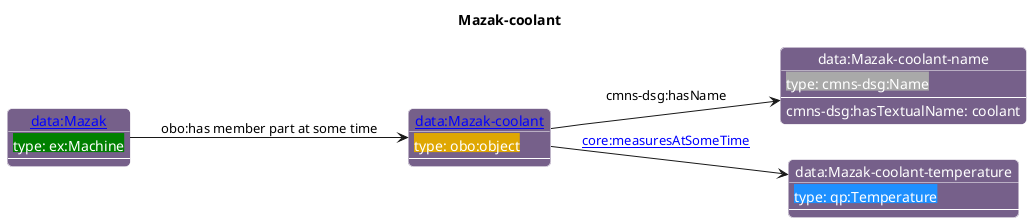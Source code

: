 @startuml
skinparam linetype polyline
left to right direction
title Mazak-coolant

skinparam roundCorner 10

skinparam object {
  BackgroundColor 76608A
  fontColor White
  BorderColor White 
  FontName Helvetica   
}

skinparam class{
   BackgroundColor White
   fontColor black
   FontStyle bold
   FontName Helvetica
}

object "[[./Mazak-coolant.html data:Mazak-coolant]]" as o1 #76608A {
 <back:#DFA702>type: obo:object</back> 
---
 }
object "data:Mazak-coolant-name" as o2 #76608A {
 <back:#DarkGrey>type: cmns-dsg:Name</back> 
---
 }
object "data:Mazak-coolant-temperature" as o3 #76608A {
 <back:#1E90FF>type: qp:Temperature</back> 
---
 }
object "[[./Mazak.html data:Mazak]]" as o4 #76608A {
 <back:#Green>type: ex:Machine</back> 
---
 }
o1 --> o2 : cmns-dsg:hasName
o2 : cmns-dsg:hasTextualName: coolant
o1 --> o3 : [[https://spec.industrialontologies.org/ontology/core/Core/measuresAtSomeTime core:measuresAtSomeTime]]
o4 --> o1 : obo:has member part at some time
@enduml
